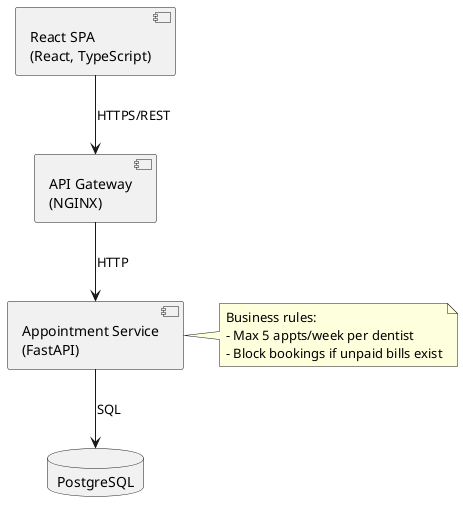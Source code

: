 ' Component diagram for ADS
@startuml ads_components
skinparam componentStyle uml2

package "Web Client" {
  component "React SPA\n(React, TypeScript)" as WebUI
  component "Static Site\n(Next.js/Vercel)" as StaticSite
}

package "API / Backend" {
  component "API Gateway\n(NGINX / Traefik)" as Gateway
  component "Auth Service\n(FastAPI + OAuth2/JWT)" as Auth
  component "Appointment Service\n(FastAPI, cron, business rules)" as Appt
  component "User/Profile Service\n(FastAPI)" as User
  component "Billing Service\n(FastAPI, Stripe SDK)" as Billing
  component "Surgery Service\n(FastAPI)" as Surgery
  component "Notification Worker\n(Celery + Redis + RabbitMQ)" as Notify
}

package "Data & Storage" {
  database "PostgreSQL\n(Relational store)" as DB
  queue "RabbitMQ / Redis Streams" as Queue
  cache "Redis" as Redis
  component "SMTP Provider\n(SendGrid / SES)" as SMTP
}

WebUI --> Gateway : HTTPS/REST
StaticSite --> Gateway : HTTPS/REST
Gateway --> Auth : HTTP
Gateway --> Appt : HTTP
Gateway --> User : HTTP
Gateway --> Billing : HTTP
Gateway --> Surgery : HTTP
Appt --> DB : SQL (psycopg2 / asyncpg)
@startuml ads_components
skinparam componentStyle uml2

component "React SPA\n(React, TypeScript)" as WebUI
component "API Gateway\n(NGINX)" as Gateway
component "Appointment Service\n(FastAPI)" as Appt
database "PostgreSQL" as DB

WebUI --> Gateway : HTTPS/REST
Gateway --> Appt : HTTP
Appt --> DB : SQL

note right of Appt
  Business rules:
  - Max 5 appts/week per dentist
  - Block bookings if unpaid bills exist
end note

@enduml